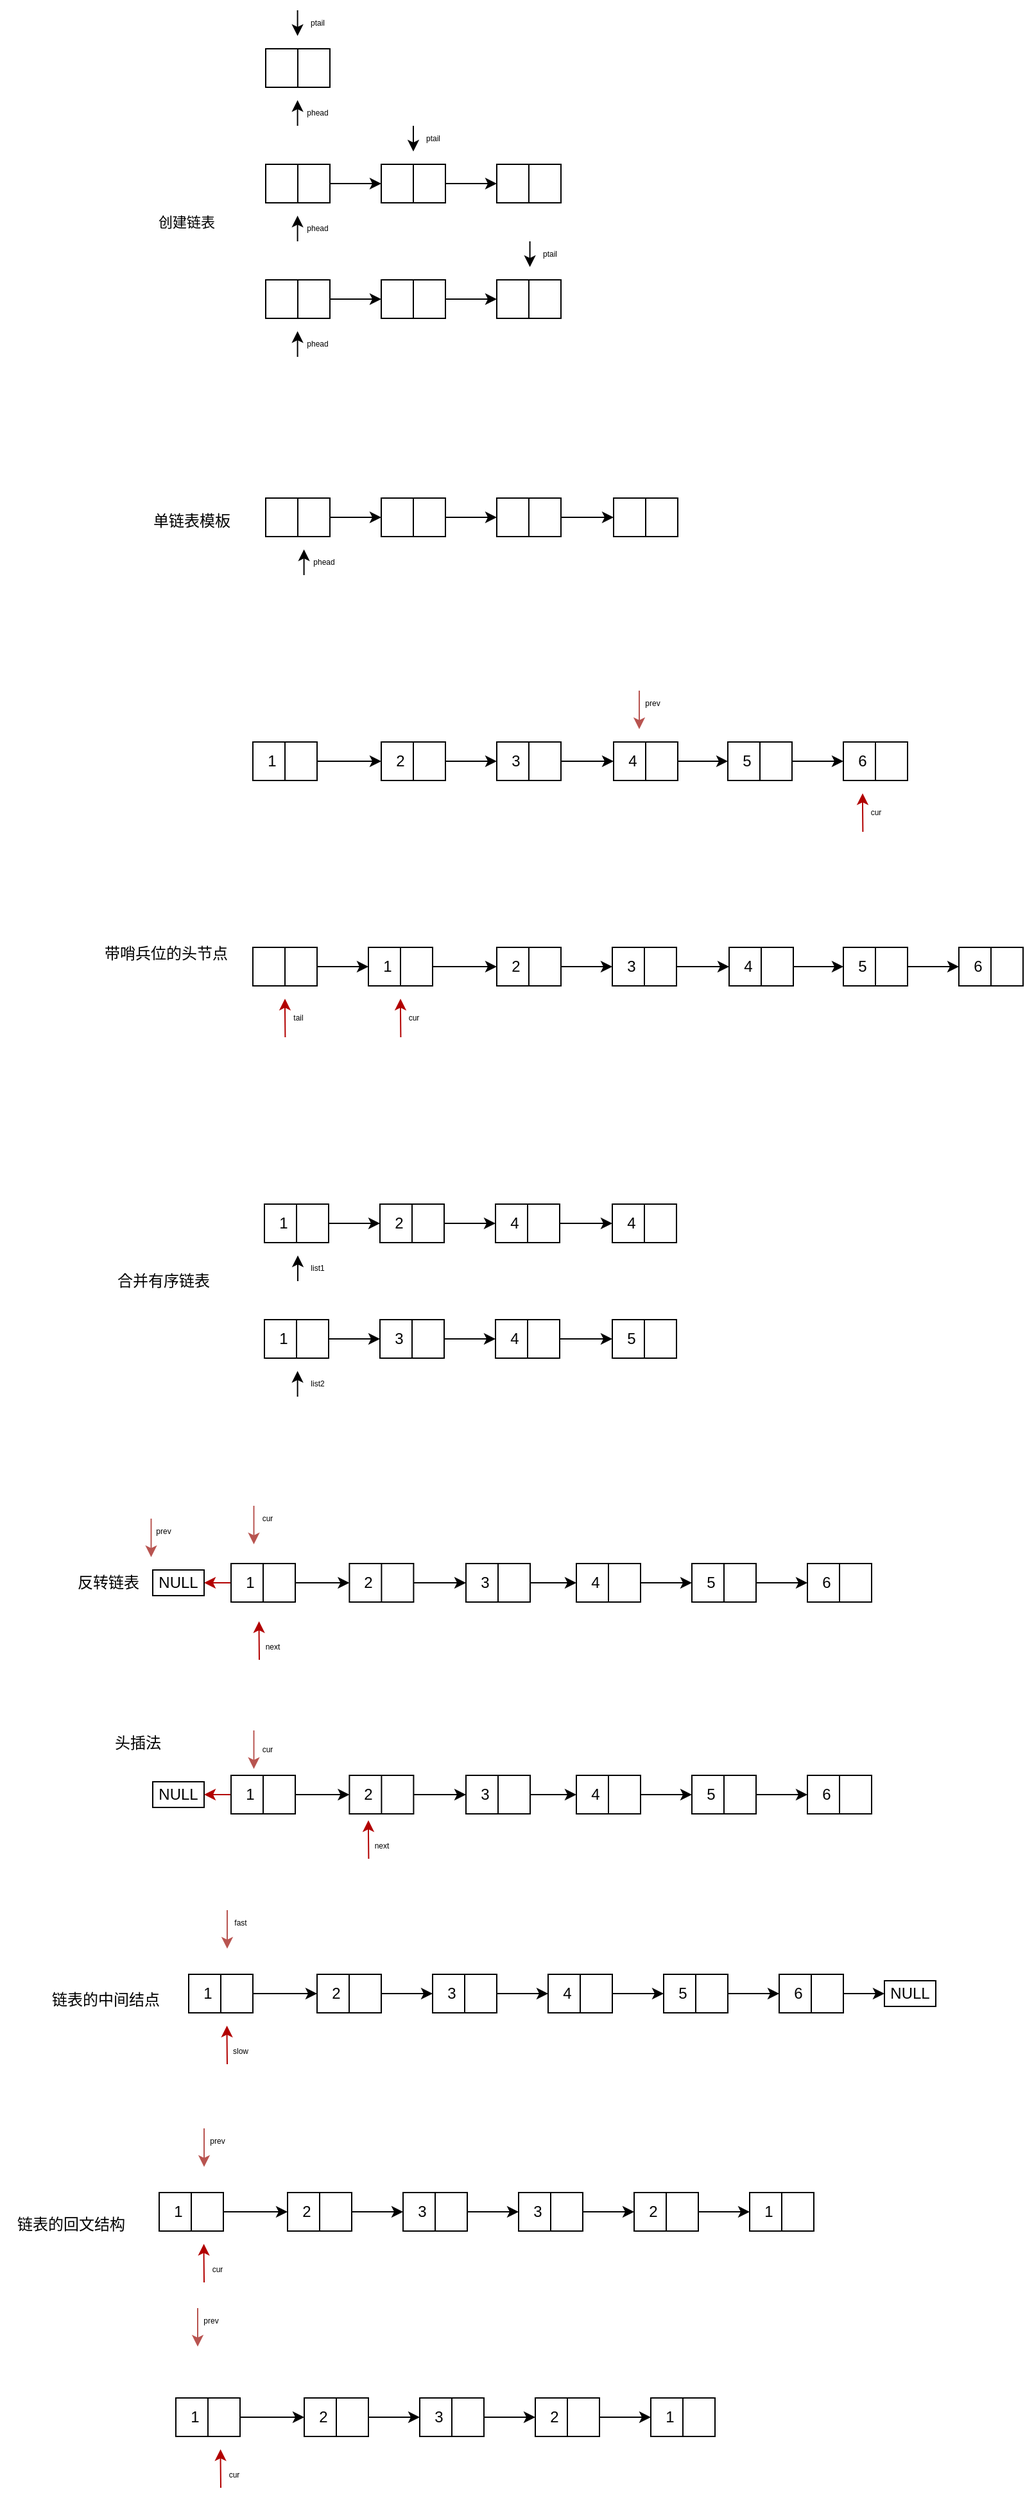 <mxfile version="20.8.16" type="device"><diagram name="第 1 页" id="qOKmSZCvQWXfaWwgABDD"><mxGraphModel dx="2471" dy="1655" grid="1" gridSize="10" guides="1" tooltips="1" connect="1" arrows="1" fold="1" page="1" pageScale="1" pageWidth="827" pageHeight="1169" background="none" math="0" shadow="0"><root><mxCell id="0"/><mxCell id="1" parent="0"/><mxCell id="ZZlj6T3x8MRH3udJKtfB-21" style="edgeStyle=orthogonalEdgeStyle;rounded=0;orthogonalLoop=1;jettySize=auto;html=1;labelBackgroundColor=#802BFF;fontSize=6;" parent="1" source="ZZlj6T3x8MRH3udJKtfB-7" target="ZZlj6T3x8MRH3udJKtfB-8" edge="1"><mxGeometry relative="1" as="geometry"/></mxCell><mxCell id="ZZlj6T3x8MRH3udJKtfB-7" value="" style="shape=process;whiteSpace=wrap;html=1;backgroundOutline=1;size=0.5;" parent="1" vertex="1"><mxGeometry x="-652" y="-1010" width="50" height="30" as="geometry"/></mxCell><mxCell id="ZZlj6T3x8MRH3udJKtfB-22" style="edgeStyle=orthogonalEdgeStyle;rounded=0;orthogonalLoop=1;jettySize=auto;html=1;exitX=1;exitY=0.5;exitDx=0;exitDy=0;entryX=0;entryY=0.5;entryDx=0;entryDy=0;labelBackgroundColor=#802BFF;fontSize=6;" parent="1" source="ZZlj6T3x8MRH3udJKtfB-8" target="ZZlj6T3x8MRH3udJKtfB-9" edge="1"><mxGeometry relative="1" as="geometry"/></mxCell><mxCell id="ZZlj6T3x8MRH3udJKtfB-8" value="" style="shape=process;whiteSpace=wrap;html=1;backgroundOutline=1;size=0.5;" parent="1" vertex="1"><mxGeometry x="-562" y="-1010" width="50" height="30" as="geometry"/></mxCell><mxCell id="ZZlj6T3x8MRH3udJKtfB-9" value="" style="shape=process;whiteSpace=wrap;html=1;backgroundOutline=1;size=0.5;" parent="1" vertex="1"><mxGeometry x="-472" y="-1010" width="50" height="30" as="geometry"/></mxCell><mxCell id="ZZlj6T3x8MRH3udJKtfB-10" value="" style="shape=process;whiteSpace=wrap;html=1;backgroundOutline=1;size=0.5;" parent="1" vertex="1"><mxGeometry x="-652" y="-1100" width="50" height="30" as="geometry"/></mxCell><mxCell id="ZZlj6T3x8MRH3udJKtfB-15" value="" style="endArrow=classic;html=1;rounded=0;labelBackgroundColor=#802BFF;fontSize=12;" parent="1" edge="1"><mxGeometry width="50" height="50" relative="1" as="geometry"><mxPoint x="-627.2" y="-1040" as="sourcePoint"/><mxPoint x="-627.2" y="-1060" as="targetPoint"/><Array as="points"><mxPoint x="-627.2" y="-1050"/></Array></mxGeometry></mxCell><mxCell id="ZZlj6T3x8MRH3udJKtfB-16" value="phead" style="text;html=1;align=center;verticalAlign=middle;resizable=0;points=[];autosize=1;strokeColor=none;fillColor=none;fontSize=6;" parent="1" vertex="1"><mxGeometry x="-632" y="-1060" width="40" height="20" as="geometry"/></mxCell><mxCell id="ZZlj6T3x8MRH3udJKtfB-17" value="" style="endArrow=classic;html=1;rounded=0;labelBackgroundColor=#802BFF;fontSize=6;" parent="1" edge="1"><mxGeometry width="50" height="50" relative="1" as="geometry"><mxPoint x="-627.2" y="-1130" as="sourcePoint"/><mxPoint x="-627.2" y="-1110" as="targetPoint"/></mxGeometry></mxCell><mxCell id="ZZlj6T3x8MRH3udJKtfB-18" value="ptail" style="text;html=1;align=center;verticalAlign=middle;resizable=0;points=[];autosize=1;strokeColor=none;fillColor=none;fontSize=6;" parent="1" vertex="1"><mxGeometry x="-627" y="-1130" width="30" height="20" as="geometry"/></mxCell><mxCell id="ZZlj6T3x8MRH3udJKtfB-23" value="" style="endArrow=classic;html=1;rounded=0;labelBackgroundColor=#802BFF;fontSize=12;" parent="1" edge="1"><mxGeometry width="50" height="50" relative="1" as="geometry"><mxPoint x="-627.2" y="-950" as="sourcePoint"/><mxPoint x="-627.2" y="-970" as="targetPoint"/><Array as="points"><mxPoint x="-627.2" y="-960"/></Array></mxGeometry></mxCell><mxCell id="ZZlj6T3x8MRH3udJKtfB-24" value="phead" style="text;html=1;align=center;verticalAlign=middle;resizable=0;points=[];autosize=1;strokeColor=none;fillColor=none;fontSize=6;" parent="1" vertex="1"><mxGeometry x="-632" y="-970" width="40" height="20" as="geometry"/></mxCell><mxCell id="ZZlj6T3x8MRH3udJKtfB-25" value="" style="endArrow=classic;html=1;rounded=0;labelBackgroundColor=#802BFF;fontSize=6;" parent="1" edge="1"><mxGeometry width="50" height="50" relative="1" as="geometry"><mxPoint x="-537" y="-1040" as="sourcePoint"/><mxPoint x="-537" y="-1020" as="targetPoint"/></mxGeometry></mxCell><mxCell id="ZZlj6T3x8MRH3udJKtfB-26" value="ptail" style="text;html=1;align=center;verticalAlign=middle;resizable=0;points=[];autosize=1;strokeColor=none;fillColor=none;fontSize=6;" parent="1" vertex="1"><mxGeometry x="-536.8" y="-1040" width="30" height="20" as="geometry"/></mxCell><mxCell id="ZZlj6T3x8MRH3udJKtfB-28" style="edgeStyle=orthogonalEdgeStyle;rounded=0;orthogonalLoop=1;jettySize=auto;html=1;labelBackgroundColor=#802BFF;fontSize=6;" parent="1" source="ZZlj6T3x8MRH3udJKtfB-29" target="ZZlj6T3x8MRH3udJKtfB-31" edge="1"><mxGeometry relative="1" as="geometry"/></mxCell><mxCell id="ZZlj6T3x8MRH3udJKtfB-29" value="" style="shape=process;whiteSpace=wrap;html=1;backgroundOutline=1;size=0.5;" parent="1" vertex="1"><mxGeometry x="-652" y="-920" width="50" height="30" as="geometry"/></mxCell><mxCell id="ZZlj6T3x8MRH3udJKtfB-30" style="edgeStyle=orthogonalEdgeStyle;rounded=0;orthogonalLoop=1;jettySize=auto;html=1;exitX=1;exitY=0.5;exitDx=0;exitDy=0;entryX=0;entryY=0.5;entryDx=0;entryDy=0;labelBackgroundColor=#802BFF;fontSize=6;" parent="1" source="ZZlj6T3x8MRH3udJKtfB-31" target="ZZlj6T3x8MRH3udJKtfB-32" edge="1"><mxGeometry relative="1" as="geometry"/></mxCell><mxCell id="ZZlj6T3x8MRH3udJKtfB-31" value="" style="shape=process;whiteSpace=wrap;html=1;backgroundOutline=1;size=0.5;" parent="1" vertex="1"><mxGeometry x="-562" y="-920" width="50" height="30" as="geometry"/></mxCell><mxCell id="ZZlj6T3x8MRH3udJKtfB-32" value="" style="shape=process;whiteSpace=wrap;html=1;backgroundOutline=1;size=0.5;" parent="1" vertex="1"><mxGeometry x="-472" y="-920" width="50" height="30" as="geometry"/></mxCell><mxCell id="ZZlj6T3x8MRH3udJKtfB-33" value="" style="endArrow=classic;html=1;rounded=0;labelBackgroundColor=#802BFF;fontSize=12;" parent="1" edge="1"><mxGeometry width="50" height="50" relative="1" as="geometry"><mxPoint x="-627.2" y="-860" as="sourcePoint"/><mxPoint x="-627.2" y="-880" as="targetPoint"/><Array as="points"><mxPoint x="-627.2" y="-870"/></Array></mxGeometry></mxCell><mxCell id="ZZlj6T3x8MRH3udJKtfB-34" value="phead" style="text;html=1;align=center;verticalAlign=middle;resizable=0;points=[];autosize=1;strokeColor=none;fillColor=none;fontSize=6;" parent="1" vertex="1"><mxGeometry x="-632" y="-880" width="40" height="20" as="geometry"/></mxCell><mxCell id="ZZlj6T3x8MRH3udJKtfB-35" value="" style="endArrow=classic;html=1;rounded=0;labelBackgroundColor=#802BFF;fontSize=6;" parent="1" edge="1"><mxGeometry width="50" height="50" relative="1" as="geometry"><mxPoint x="-446.2" y="-950" as="sourcePoint"/><mxPoint x="-446.2" y="-930" as="targetPoint"/></mxGeometry></mxCell><mxCell id="ZZlj6T3x8MRH3udJKtfB-36" value="ptail" style="text;html=1;align=center;verticalAlign=middle;resizable=0;points=[];autosize=1;strokeColor=none;fillColor=none;fontSize=6;" parent="1" vertex="1"><mxGeometry x="-446" y="-950" width="30" height="20" as="geometry"/></mxCell><mxCell id="ZZlj6T3x8MRH3udJKtfB-37" value="创建链表" style="text;html=1;align=center;verticalAlign=middle;resizable=0;points=[];autosize=1;strokeColor=none;fillColor=none;fontSize=11;" parent="1" vertex="1"><mxGeometry x="-749" y="-980" width="70" height="30" as="geometry"/></mxCell><mxCell id="_9PSUwXuQHNZRYGokUmG-2" style="edgeStyle=orthogonalEdgeStyle;rounded=0;orthogonalLoop=1;jettySize=auto;html=1;labelBackgroundColor=#802BFF;fontSize=6;" parent="1" source="_9PSUwXuQHNZRYGokUmG-3" target="_9PSUwXuQHNZRYGokUmG-5" edge="1"><mxGeometry relative="1" as="geometry"/></mxCell><mxCell id="_9PSUwXuQHNZRYGokUmG-3" value="" style="shape=process;whiteSpace=wrap;html=1;backgroundOutline=1;size=0.5;" parent="1" vertex="1"><mxGeometry x="-652" y="-750" width="50" height="30" as="geometry"/></mxCell><mxCell id="_9PSUwXuQHNZRYGokUmG-4" style="edgeStyle=orthogonalEdgeStyle;rounded=0;orthogonalLoop=1;jettySize=auto;html=1;exitX=1;exitY=0.5;exitDx=0;exitDy=0;entryX=0;entryY=0.5;entryDx=0;entryDy=0;labelBackgroundColor=#802BFF;fontSize=6;" parent="1" source="_9PSUwXuQHNZRYGokUmG-5" target="_9PSUwXuQHNZRYGokUmG-6" edge="1"><mxGeometry relative="1" as="geometry"/></mxCell><mxCell id="_9PSUwXuQHNZRYGokUmG-5" value="" style="shape=process;whiteSpace=wrap;html=1;backgroundOutline=1;size=0.5;" parent="1" vertex="1"><mxGeometry x="-562" y="-750" width="50" height="30" as="geometry"/></mxCell><mxCell id="_9PSUwXuQHNZRYGokUmG-13" style="edgeStyle=orthogonalEdgeStyle;rounded=0;orthogonalLoop=1;jettySize=auto;html=1;exitX=1;exitY=0.5;exitDx=0;exitDy=0;entryX=0;entryY=0.5;entryDx=0;entryDy=0;" parent="1" source="_9PSUwXuQHNZRYGokUmG-6" target="_9PSUwXuQHNZRYGokUmG-10" edge="1"><mxGeometry relative="1" as="geometry"/></mxCell><mxCell id="_9PSUwXuQHNZRYGokUmG-6" value="" style="shape=process;whiteSpace=wrap;html=1;backgroundOutline=1;size=0.5;" parent="1" vertex="1"><mxGeometry x="-472" y="-750" width="50" height="30" as="geometry"/></mxCell><mxCell id="_9PSUwXuQHNZRYGokUmG-7" value="" style="endArrow=classic;html=1;rounded=0;labelBackgroundColor=#802BFF;fontSize=12;" parent="1" edge="1"><mxGeometry width="50" height="50" relative="1" as="geometry"><mxPoint x="-622.2" y="-690" as="sourcePoint"/><mxPoint x="-622.2" y="-710" as="targetPoint"/><Array as="points"><mxPoint x="-622.2" y="-700"/></Array></mxGeometry></mxCell><mxCell id="_9PSUwXuQHNZRYGokUmG-8" value="phead" style="text;html=1;align=center;verticalAlign=middle;resizable=0;points=[];autosize=1;strokeColor=none;fillColor=none;fontSize=6;" parent="1" vertex="1"><mxGeometry x="-627" y="-710" width="40" height="20" as="geometry"/></mxCell><mxCell id="_9PSUwXuQHNZRYGokUmG-9" value="单链表模板" style="text;html=1;align=center;verticalAlign=middle;resizable=0;points=[];autosize=1;strokeColor=none;fillColor=none;" parent="1" vertex="1"><mxGeometry x="-750" y="-747" width="80" height="30" as="geometry"/></mxCell><mxCell id="_9PSUwXuQHNZRYGokUmG-10" value="" style="shape=process;whiteSpace=wrap;html=1;backgroundOutline=1;size=0.5;" parent="1" vertex="1"><mxGeometry x="-381" y="-750" width="50" height="30" as="geometry"/></mxCell><mxCell id="_9PSUwXuQHNZRYGokUmG-14" style="edgeStyle=orthogonalEdgeStyle;rounded=0;orthogonalLoop=1;jettySize=auto;html=1;labelBackgroundColor=#802BFF;fontSize=6;" parent="1" source="_9PSUwXuQHNZRYGokUmG-15" target="_9PSUwXuQHNZRYGokUmG-17" edge="1"><mxGeometry relative="1" as="geometry"/></mxCell><mxCell id="_9PSUwXuQHNZRYGokUmG-15" value="1&lt;span style=&quot;white-space: pre;&quot;&gt;&#9;&lt;/span&gt;" style="shape=process;whiteSpace=wrap;html=1;backgroundOutline=1;size=0.5;" parent="1" vertex="1"><mxGeometry x="-662" y="-560" width="50" height="30" as="geometry"/></mxCell><mxCell id="_9PSUwXuQHNZRYGokUmG-16" style="edgeStyle=orthogonalEdgeStyle;rounded=0;orthogonalLoop=1;jettySize=auto;html=1;exitX=1;exitY=0.5;exitDx=0;exitDy=0;entryX=0;entryY=0.5;entryDx=0;entryDy=0;labelBackgroundColor=#802BFF;fontSize=6;" parent="1" source="_9PSUwXuQHNZRYGokUmG-17" target="_9PSUwXuQHNZRYGokUmG-18" edge="1"><mxGeometry relative="1" as="geometry"/></mxCell><mxCell id="_9PSUwXuQHNZRYGokUmG-17" value="2&lt;span style=&quot;white-space: pre;&quot;&gt;&#9;&lt;/span&gt;" style="shape=process;whiteSpace=wrap;html=1;backgroundOutline=1;size=0.5;" parent="1" vertex="1"><mxGeometry x="-562" y="-560" width="50" height="30" as="geometry"/></mxCell><mxCell id="_9PSUwXuQHNZRYGokUmG-28" style="edgeStyle=orthogonalEdgeStyle;rounded=0;orthogonalLoop=1;jettySize=auto;html=1;exitX=1;exitY=0.5;exitDx=0;exitDy=0;entryX=0;entryY=0.5;entryDx=0;entryDy=0;" parent="1" source="_9PSUwXuQHNZRYGokUmG-18" target="_9PSUwXuQHNZRYGokUmG-22" edge="1"><mxGeometry relative="1" as="geometry"/></mxCell><mxCell id="_9PSUwXuQHNZRYGokUmG-18" value="3&lt;span style=&quot;white-space: pre;&quot;&gt;&#9;&lt;/span&gt;" style="shape=process;whiteSpace=wrap;html=1;backgroundOutline=1;size=0.5;" parent="1" vertex="1"><mxGeometry x="-472" y="-560" width="50" height="30" as="geometry"/></mxCell><mxCell id="_9PSUwXuQHNZRYGokUmG-19" value="" style="endArrow=classic;html=1;rounded=0;labelBackgroundColor=#802BFF;fontSize=12;fillColor=#e51400;strokeColor=#B20000;" parent="1" edge="1"><mxGeometry width="50" height="50" relative="1" as="geometry"><mxPoint x="-186.8" y="-490" as="sourcePoint"/><mxPoint x="-187" y="-520" as="targetPoint"/><Array as="points"><mxPoint x="-187" y="-510"/></Array></mxGeometry></mxCell><mxCell id="_9PSUwXuQHNZRYGokUmG-20" value="cur" style="text;html=1;align=center;verticalAlign=middle;resizable=0;points=[];autosize=1;strokeColor=none;fillColor=none;fontSize=6;" parent="1" vertex="1"><mxGeometry x="-192" y="-515" width="30" height="20" as="geometry"/></mxCell><mxCell id="_9PSUwXuQHNZRYGokUmG-21" style="edgeStyle=orthogonalEdgeStyle;rounded=0;orthogonalLoop=1;jettySize=auto;html=1;labelBackgroundColor=#802BFF;fontSize=6;" parent="1" source="_9PSUwXuQHNZRYGokUmG-22" target="_9PSUwXuQHNZRYGokUmG-24" edge="1"><mxGeometry relative="1" as="geometry"/></mxCell><mxCell id="_9PSUwXuQHNZRYGokUmG-22" value="4&lt;span style=&quot;white-space: pre;&quot;&gt;&#9;&lt;/span&gt;" style="shape=process;whiteSpace=wrap;html=1;backgroundOutline=1;size=0.5;" parent="1" vertex="1"><mxGeometry x="-381" y="-560" width="50" height="30" as="geometry"/></mxCell><mxCell id="_9PSUwXuQHNZRYGokUmG-23" style="edgeStyle=orthogonalEdgeStyle;rounded=0;orthogonalLoop=1;jettySize=auto;html=1;exitX=1;exitY=0.5;exitDx=0;exitDy=0;entryX=0;entryY=0.5;entryDx=0;entryDy=0;labelBackgroundColor=#802BFF;fontSize=6;" parent="1" source="_9PSUwXuQHNZRYGokUmG-24" target="_9PSUwXuQHNZRYGokUmG-25" edge="1"><mxGeometry relative="1" as="geometry"/></mxCell><mxCell id="_9PSUwXuQHNZRYGokUmG-24" value="5&lt;span style=&quot;white-space: pre;&quot;&gt;&#9;&lt;/span&gt;" style="shape=process;whiteSpace=wrap;html=1;backgroundOutline=1;size=0.5;" parent="1" vertex="1"><mxGeometry x="-292" y="-560" width="50" height="30" as="geometry"/></mxCell><mxCell id="_9PSUwXuQHNZRYGokUmG-25" value="6&lt;span style=&quot;white-space: pre;&quot;&gt;&#9;&lt;/span&gt;" style="shape=process;whiteSpace=wrap;html=1;backgroundOutline=1;size=0.5;" parent="1" vertex="1"><mxGeometry x="-202" y="-560" width="50" height="30" as="geometry"/></mxCell><mxCell id="_9PSUwXuQHNZRYGokUmG-30" value="" style="endArrow=classic;html=1;rounded=0;fillColor=#f8cecc;strokeColor=#b85450;" parent="1" edge="1"><mxGeometry width="50" height="50" relative="1" as="geometry"><mxPoint x="-361" y="-600" as="sourcePoint"/><mxPoint x="-361" y="-570" as="targetPoint"/><Array as="points"><mxPoint x="-361" y="-590"/></Array></mxGeometry></mxCell><mxCell id="_9PSUwXuQHNZRYGokUmG-31" value="prev" style="text;html=1;align=center;verticalAlign=middle;resizable=0;points=[];autosize=1;strokeColor=none;fillColor=none;fontSize=6;" parent="1" vertex="1"><mxGeometry x="-371" y="-600" width="40" height="20" as="geometry"/></mxCell><mxCell id="gi6ZigeXfoJPQpohR_q7-1" value="带哨兵位的头节点" style="text;html=1;align=center;verticalAlign=middle;resizable=0;points=[];autosize=1;strokeColor=none;fillColor=none;" parent="1" vertex="1"><mxGeometry x="-790" y="-410" width="120" height="30" as="geometry"/></mxCell><mxCell id="gi6ZigeXfoJPQpohR_q7-2" style="edgeStyle=orthogonalEdgeStyle;rounded=0;orthogonalLoop=1;jettySize=auto;html=1;labelBackgroundColor=#802BFF;fontSize=6;" parent="1" source="gi6ZigeXfoJPQpohR_q7-3" target="gi6ZigeXfoJPQpohR_q7-5" edge="1"><mxGeometry relative="1" as="geometry"/></mxCell><mxCell id="gi6ZigeXfoJPQpohR_q7-3" value="1&lt;span style=&quot;white-space: pre;&quot;&gt;&#9;&lt;/span&gt;" style="shape=process;whiteSpace=wrap;html=1;backgroundOutline=1;size=0.5;" parent="1" vertex="1"><mxGeometry x="-572" y="-400" width="50" height="30" as="geometry"/></mxCell><mxCell id="gi6ZigeXfoJPQpohR_q7-4" style="edgeStyle=orthogonalEdgeStyle;rounded=0;orthogonalLoop=1;jettySize=auto;html=1;exitX=1;exitY=0.5;exitDx=0;exitDy=0;entryX=0;entryY=0.5;entryDx=0;entryDy=0;labelBackgroundColor=#802BFF;fontSize=6;" parent="1" source="gi6ZigeXfoJPQpohR_q7-5" target="gi6ZigeXfoJPQpohR_q7-7" edge="1"><mxGeometry relative="1" as="geometry"/></mxCell><mxCell id="gi6ZigeXfoJPQpohR_q7-5" value="2&lt;span style=&quot;white-space: pre;&quot;&gt;&#9;&lt;/span&gt;" style="shape=process;whiteSpace=wrap;html=1;backgroundOutline=1;size=0.5;" parent="1" vertex="1"><mxGeometry x="-472" y="-400" width="50" height="30" as="geometry"/></mxCell><mxCell id="gi6ZigeXfoJPQpohR_q7-6" style="edgeStyle=orthogonalEdgeStyle;rounded=0;orthogonalLoop=1;jettySize=auto;html=1;exitX=1;exitY=0.5;exitDx=0;exitDy=0;entryX=0;entryY=0.5;entryDx=0;entryDy=0;" parent="1" source="gi6ZigeXfoJPQpohR_q7-7" target="gi6ZigeXfoJPQpohR_q7-11" edge="1"><mxGeometry relative="1" as="geometry"/></mxCell><mxCell id="gi6ZigeXfoJPQpohR_q7-7" value="3&lt;span style=&quot;white-space: pre;&quot;&gt;&#9;&lt;/span&gt;" style="shape=process;whiteSpace=wrap;html=1;backgroundOutline=1;size=0.5;" parent="1" vertex="1"><mxGeometry x="-382" y="-400" width="50" height="30" as="geometry"/></mxCell><mxCell id="gi6ZigeXfoJPQpohR_q7-8" value="" style="endArrow=classic;html=1;rounded=0;labelBackgroundColor=#802BFF;fontSize=12;fillColor=#e51400;strokeColor=#B20000;" parent="1" edge="1"><mxGeometry width="50" height="50" relative="1" as="geometry"><mxPoint x="-636.8" y="-330" as="sourcePoint"/><mxPoint x="-637" y="-360" as="targetPoint"/><Array as="points"><mxPoint x="-637" y="-350"/></Array></mxGeometry></mxCell><mxCell id="gi6ZigeXfoJPQpohR_q7-9" value="tail" style="text;html=1;align=center;verticalAlign=middle;resizable=0;points=[];autosize=1;strokeColor=none;fillColor=none;fontSize=6;" parent="1" vertex="1"><mxGeometry x="-642" y="-355" width="30" height="20" as="geometry"/></mxCell><mxCell id="gi6ZigeXfoJPQpohR_q7-10" style="edgeStyle=orthogonalEdgeStyle;rounded=0;orthogonalLoop=1;jettySize=auto;html=1;labelBackgroundColor=#802BFF;fontSize=6;" parent="1" source="gi6ZigeXfoJPQpohR_q7-11" target="gi6ZigeXfoJPQpohR_q7-13" edge="1"><mxGeometry relative="1" as="geometry"/></mxCell><mxCell id="gi6ZigeXfoJPQpohR_q7-11" value="4&lt;span style=&quot;white-space: pre;&quot;&gt;&#9;&lt;/span&gt;" style="shape=process;whiteSpace=wrap;html=1;backgroundOutline=1;size=0.5;" parent="1" vertex="1"><mxGeometry x="-291" y="-400" width="50" height="30" as="geometry"/></mxCell><mxCell id="gi6ZigeXfoJPQpohR_q7-12" style="edgeStyle=orthogonalEdgeStyle;rounded=0;orthogonalLoop=1;jettySize=auto;html=1;exitX=1;exitY=0.5;exitDx=0;exitDy=0;entryX=0;entryY=0.5;entryDx=0;entryDy=0;labelBackgroundColor=#802BFF;fontSize=6;" parent="1" source="gi6ZigeXfoJPQpohR_q7-13" target="gi6ZigeXfoJPQpohR_q7-14" edge="1"><mxGeometry relative="1" as="geometry"/></mxCell><mxCell id="gi6ZigeXfoJPQpohR_q7-13" value="5&lt;span style=&quot;white-space: pre;&quot;&gt;&#9;&lt;/span&gt;" style="shape=process;whiteSpace=wrap;html=1;backgroundOutline=1;size=0.5;" parent="1" vertex="1"><mxGeometry x="-202" y="-400" width="50" height="30" as="geometry"/></mxCell><mxCell id="gi6ZigeXfoJPQpohR_q7-14" value="6&lt;span style=&quot;white-space: pre;&quot;&gt;&#9;&lt;/span&gt;" style="shape=process;whiteSpace=wrap;html=1;backgroundOutline=1;size=0.5;" parent="1" vertex="1"><mxGeometry x="-112" y="-400" width="50" height="30" as="geometry"/></mxCell><mxCell id="gi6ZigeXfoJPQpohR_q7-18" style="edgeStyle=orthogonalEdgeStyle;rounded=0;orthogonalLoop=1;jettySize=auto;html=1;exitX=1;exitY=0.5;exitDx=0;exitDy=0;entryX=0;entryY=0.5;entryDx=0;entryDy=0;" parent="1" source="gi6ZigeXfoJPQpohR_q7-17" target="gi6ZigeXfoJPQpohR_q7-3" edge="1"><mxGeometry relative="1" as="geometry"/></mxCell><mxCell id="gi6ZigeXfoJPQpohR_q7-17" value="" style="shape=process;whiteSpace=wrap;html=1;backgroundOutline=1;size=0.5;" parent="1" vertex="1"><mxGeometry x="-662" y="-400" width="50" height="30" as="geometry"/></mxCell><mxCell id="gi6ZigeXfoJPQpohR_q7-20" value="" style="endArrow=classic;html=1;rounded=0;labelBackgroundColor=#802BFF;fontSize=12;fillColor=#e51400;strokeColor=#B20000;" parent="1" edge="1"><mxGeometry width="50" height="50" relative="1" as="geometry"><mxPoint x="-546.8" y="-330" as="sourcePoint"/><mxPoint x="-547.0" y="-360" as="targetPoint"/><Array as="points"><mxPoint x="-547" y="-350"/></Array></mxGeometry></mxCell><mxCell id="gi6ZigeXfoJPQpohR_q7-21" value="cur" style="text;html=1;align=center;verticalAlign=middle;resizable=0;points=[];autosize=1;strokeColor=none;fillColor=none;fontSize=6;" parent="1" vertex="1"><mxGeometry x="-552" y="-355" width="30" height="20" as="geometry"/></mxCell><mxCell id="gi6ZigeXfoJPQpohR_q7-22" style="edgeStyle=orthogonalEdgeStyle;rounded=0;orthogonalLoop=1;jettySize=auto;html=1;labelBackgroundColor=#802BFF;fontSize=6;" parent="1" source="gi6ZigeXfoJPQpohR_q7-23" target="gi6ZigeXfoJPQpohR_q7-25" edge="1"><mxGeometry relative="1" as="geometry"/></mxCell><mxCell id="gi6ZigeXfoJPQpohR_q7-23" value="1&lt;span style=&quot;white-space: pre;&quot;&gt;&#9;&lt;/span&gt;" style="shape=process;whiteSpace=wrap;html=1;backgroundOutline=1;size=0.5;" parent="1" vertex="1"><mxGeometry x="-653" y="-200" width="50" height="30" as="geometry"/></mxCell><mxCell id="gi6ZigeXfoJPQpohR_q7-24" style="edgeStyle=orthogonalEdgeStyle;rounded=0;orthogonalLoop=1;jettySize=auto;html=1;exitX=1;exitY=0.5;exitDx=0;exitDy=0;entryX=0;entryY=0.5;entryDx=0;entryDy=0;labelBackgroundColor=#802BFF;fontSize=6;" parent="1" source="gi6ZigeXfoJPQpohR_q7-25" target="gi6ZigeXfoJPQpohR_q7-27" edge="1"><mxGeometry relative="1" as="geometry"/></mxCell><mxCell id="gi6ZigeXfoJPQpohR_q7-25" value="2&lt;span style=&quot;white-space: pre;&quot;&gt;&#9;&lt;/span&gt;" style="shape=process;whiteSpace=wrap;html=1;backgroundOutline=1;size=0.5;" parent="1" vertex="1"><mxGeometry x="-563" y="-200" width="50" height="30" as="geometry"/></mxCell><mxCell id="gi6ZigeXfoJPQpohR_q7-26" style="edgeStyle=orthogonalEdgeStyle;rounded=0;orthogonalLoop=1;jettySize=auto;html=1;exitX=1;exitY=0.5;exitDx=0;exitDy=0;entryX=0;entryY=0.5;entryDx=0;entryDy=0;" parent="1" source="gi6ZigeXfoJPQpohR_q7-27" target="gi6ZigeXfoJPQpohR_q7-30" edge="1"><mxGeometry relative="1" as="geometry"/></mxCell><mxCell id="gi6ZigeXfoJPQpohR_q7-27" value="4&lt;span style=&quot;white-space: pre;&quot;&gt;&#9;&lt;/span&gt;" style="shape=process;whiteSpace=wrap;html=1;backgroundOutline=1;size=0.5;" parent="1" vertex="1"><mxGeometry x="-473" y="-200" width="50" height="30" as="geometry"/></mxCell><mxCell id="gi6ZigeXfoJPQpohR_q7-28" value="" style="endArrow=classic;html=1;rounded=0;labelBackgroundColor=#802BFF;fontSize=12;" parent="1" edge="1"><mxGeometry width="50" height="50" relative="1" as="geometry"><mxPoint x="-627" y="-140" as="sourcePoint"/><mxPoint x="-627" y="-160" as="targetPoint"/><Array as="points"><mxPoint x="-627" y="-150"/></Array></mxGeometry></mxCell><mxCell id="gi6ZigeXfoJPQpohR_q7-29" value="list1" style="text;html=1;align=center;verticalAlign=middle;resizable=0;points=[];autosize=1;strokeColor=none;fillColor=none;fontSize=6;" parent="1" vertex="1"><mxGeometry x="-626.8" y="-160" width="30" height="20" as="geometry"/></mxCell><mxCell id="gi6ZigeXfoJPQpohR_q7-30" value="4&lt;span style=&quot;white-space: pre;&quot;&gt;&#9;&lt;/span&gt;" style="shape=process;whiteSpace=wrap;html=1;backgroundOutline=1;size=0.5;" parent="1" vertex="1"><mxGeometry x="-382" y="-200" width="50" height="30" as="geometry"/></mxCell><mxCell id="gi6ZigeXfoJPQpohR_q7-31" style="edgeStyle=orthogonalEdgeStyle;rounded=0;orthogonalLoop=1;jettySize=auto;html=1;labelBackgroundColor=#802BFF;fontSize=6;" parent="1" source="gi6ZigeXfoJPQpohR_q7-32" target="gi6ZigeXfoJPQpohR_q7-34" edge="1"><mxGeometry relative="1" as="geometry"/></mxCell><mxCell id="gi6ZigeXfoJPQpohR_q7-32" value="1&lt;span style=&quot;white-space: pre;&quot;&gt;&#9;&lt;/span&gt;" style="shape=process;whiteSpace=wrap;html=1;backgroundOutline=1;size=0.5;" parent="1" vertex="1"><mxGeometry x="-653" y="-110" width="50" height="30" as="geometry"/></mxCell><mxCell id="gi6ZigeXfoJPQpohR_q7-33" style="edgeStyle=orthogonalEdgeStyle;rounded=0;orthogonalLoop=1;jettySize=auto;html=1;exitX=1;exitY=0.5;exitDx=0;exitDy=0;entryX=0;entryY=0.5;entryDx=0;entryDy=0;labelBackgroundColor=#802BFF;fontSize=6;" parent="1" source="gi6ZigeXfoJPQpohR_q7-34" target="gi6ZigeXfoJPQpohR_q7-36" edge="1"><mxGeometry relative="1" as="geometry"/></mxCell><mxCell id="gi6ZigeXfoJPQpohR_q7-34" value="3&lt;span style=&quot;white-space: pre;&quot;&gt;&#9;&lt;/span&gt;" style="shape=process;whiteSpace=wrap;html=1;backgroundOutline=1;size=0.5;" parent="1" vertex="1"><mxGeometry x="-563" y="-110" width="50" height="30" as="geometry"/></mxCell><mxCell id="gi6ZigeXfoJPQpohR_q7-35" style="edgeStyle=orthogonalEdgeStyle;rounded=0;orthogonalLoop=1;jettySize=auto;html=1;exitX=1;exitY=0.5;exitDx=0;exitDy=0;entryX=0;entryY=0.5;entryDx=0;entryDy=0;" parent="1" source="gi6ZigeXfoJPQpohR_q7-36" target="gi6ZigeXfoJPQpohR_q7-39" edge="1"><mxGeometry relative="1" as="geometry"/></mxCell><mxCell id="gi6ZigeXfoJPQpohR_q7-36" value="4&lt;span style=&quot;white-space: pre;&quot;&gt;&#9;&lt;/span&gt;" style="shape=process;whiteSpace=wrap;html=1;backgroundOutline=1;size=0.5;" parent="1" vertex="1"><mxGeometry x="-473" y="-110" width="50" height="30" as="geometry"/></mxCell><mxCell id="gi6ZigeXfoJPQpohR_q7-37" value="" style="endArrow=classic;html=1;rounded=0;labelBackgroundColor=#802BFF;fontSize=12;" parent="1" edge="1"><mxGeometry width="50" height="50" relative="1" as="geometry"><mxPoint x="-627.2" y="-50" as="sourcePoint"/><mxPoint x="-627.2" y="-70" as="targetPoint"/><Array as="points"><mxPoint x="-627.2" y="-60"/></Array></mxGeometry></mxCell><mxCell id="gi6ZigeXfoJPQpohR_q7-38" value="list2" style="text;html=1;align=center;verticalAlign=middle;resizable=0;points=[];autosize=1;strokeColor=none;fillColor=none;fontSize=6;" parent="1" vertex="1"><mxGeometry x="-627" y="-70" width="30" height="20" as="geometry"/></mxCell><mxCell id="gi6ZigeXfoJPQpohR_q7-39" value="5&lt;span style=&quot;white-space: pre;&quot;&gt;&#9;&lt;/span&gt;" style="shape=process;whiteSpace=wrap;html=1;backgroundOutline=1;size=0.5;" parent="1" vertex="1"><mxGeometry x="-382" y="-110" width="50" height="30" as="geometry"/></mxCell><mxCell id="gi6ZigeXfoJPQpohR_q7-40" value="合并有序链表" style="text;html=1;align=center;verticalAlign=middle;resizable=0;points=[];autosize=1;strokeColor=none;fillColor=none;" parent="1" vertex="1"><mxGeometry x="-782" y="-155" width="100" height="30" as="geometry"/></mxCell><mxCell id="gi6ZigeXfoJPQpohR_q7-42" style="edgeStyle=orthogonalEdgeStyle;rounded=0;orthogonalLoop=1;jettySize=auto;html=1;labelBackgroundColor=#802BFF;fontSize=6;" parent="1" source="gi6ZigeXfoJPQpohR_q7-43" target="gi6ZigeXfoJPQpohR_q7-45" edge="1"><mxGeometry relative="1" as="geometry"/></mxCell><mxCell id="gi6ZigeXfoJPQpohR_q7-61" style="edgeStyle=orthogonalEdgeStyle;rounded=0;orthogonalLoop=1;jettySize=auto;html=1;exitX=0;exitY=0.5;exitDx=0;exitDy=0;entryX=1;entryY=0.5;entryDx=0;entryDy=0;fillColor=#e51400;strokeColor=#B20000;" parent="1" source="gi6ZigeXfoJPQpohR_q7-43" target="gi6ZigeXfoJPQpohR_q7-58" edge="1"><mxGeometry relative="1" as="geometry"/></mxCell><mxCell id="gi6ZigeXfoJPQpohR_q7-43" value="1&lt;span style=&quot;white-space: pre;&quot;&gt;&#9;&lt;/span&gt;" style="shape=process;whiteSpace=wrap;html=1;backgroundOutline=1;size=0.5;" parent="1" vertex="1"><mxGeometry x="-679" y="80" width="50" height="30" as="geometry"/></mxCell><mxCell id="gi6ZigeXfoJPQpohR_q7-44" style="edgeStyle=orthogonalEdgeStyle;rounded=0;orthogonalLoop=1;jettySize=auto;html=1;exitX=1;exitY=0.5;exitDx=0;exitDy=0;entryX=0;entryY=0.5;entryDx=0;entryDy=0;labelBackgroundColor=#802BFF;fontSize=6;" parent="1" source="gi6ZigeXfoJPQpohR_q7-45" target="gi6ZigeXfoJPQpohR_q7-47" edge="1"><mxGeometry relative="1" as="geometry"/></mxCell><mxCell id="gi6ZigeXfoJPQpohR_q7-45" value="2&lt;span style=&quot;white-space: pre;&quot;&gt;&#9;&lt;/span&gt;" style="shape=process;whiteSpace=wrap;html=1;backgroundOutline=1;size=0.5;" parent="1" vertex="1"><mxGeometry x="-586.8" y="80" width="50" height="30" as="geometry"/></mxCell><mxCell id="gi6ZigeXfoJPQpohR_q7-46" style="edgeStyle=orthogonalEdgeStyle;rounded=0;orthogonalLoop=1;jettySize=auto;html=1;exitX=1;exitY=0.5;exitDx=0;exitDy=0;entryX=0;entryY=0.5;entryDx=0;entryDy=0;" parent="1" source="gi6ZigeXfoJPQpohR_q7-47" target="gi6ZigeXfoJPQpohR_q7-51" edge="1"><mxGeometry relative="1" as="geometry"/></mxCell><mxCell id="gi6ZigeXfoJPQpohR_q7-47" value="3&lt;span style=&quot;white-space: pre;&quot;&gt;&#9;&lt;/span&gt;" style="shape=process;whiteSpace=wrap;html=1;backgroundOutline=1;size=0.5;" parent="1" vertex="1"><mxGeometry x="-496" y="80" width="50" height="30" as="geometry"/></mxCell><mxCell id="gi6ZigeXfoJPQpohR_q7-48" value="" style="endArrow=classic;html=1;rounded=0;labelBackgroundColor=#802BFF;fontSize=12;fillColor=#e51400;strokeColor=#B20000;" parent="1" edge="1"><mxGeometry width="50" height="50" relative="1" as="geometry"><mxPoint x="-657" y="155" as="sourcePoint"/><mxPoint x="-657.2" y="125" as="targetPoint"/><Array as="points"><mxPoint x="-657.2" y="135"/></Array></mxGeometry></mxCell><mxCell id="gi6ZigeXfoJPQpohR_q7-49" value="next" style="text;html=1;align=center;verticalAlign=middle;resizable=0;points=[];autosize=1;strokeColor=none;fillColor=none;fontSize=6;" parent="1" vertex="1"><mxGeometry x="-662" y="135" width="30" height="20" as="geometry"/></mxCell><mxCell id="gi6ZigeXfoJPQpohR_q7-50" style="edgeStyle=orthogonalEdgeStyle;rounded=0;orthogonalLoop=1;jettySize=auto;html=1;labelBackgroundColor=#802BFF;fontSize=6;" parent="1" source="gi6ZigeXfoJPQpohR_q7-51" target="gi6ZigeXfoJPQpohR_q7-53" edge="1"><mxGeometry relative="1" as="geometry"/></mxCell><mxCell id="gi6ZigeXfoJPQpohR_q7-51" value="4&lt;span style=&quot;white-space: pre;&quot;&gt;&#9;&lt;/span&gt;" style="shape=process;whiteSpace=wrap;html=1;backgroundOutline=1;size=0.5;" parent="1" vertex="1"><mxGeometry x="-410" y="80" width="50" height="30" as="geometry"/></mxCell><mxCell id="gi6ZigeXfoJPQpohR_q7-52" style="edgeStyle=orthogonalEdgeStyle;rounded=0;orthogonalLoop=1;jettySize=auto;html=1;exitX=1;exitY=0.5;exitDx=0;exitDy=0;entryX=0;entryY=0.5;entryDx=0;entryDy=0;labelBackgroundColor=#802BFF;fontSize=6;" parent="1" source="gi6ZigeXfoJPQpohR_q7-53" target="gi6ZigeXfoJPQpohR_q7-54" edge="1"><mxGeometry relative="1" as="geometry"/></mxCell><mxCell id="gi6ZigeXfoJPQpohR_q7-53" value="5&lt;span style=&quot;white-space: pre;&quot;&gt;&#9;&lt;/span&gt;" style="shape=process;whiteSpace=wrap;html=1;backgroundOutline=1;size=0.5;" parent="1" vertex="1"><mxGeometry x="-320" y="80" width="50" height="30" as="geometry"/></mxCell><mxCell id="gi6ZigeXfoJPQpohR_q7-54" value="6&lt;span style=&quot;white-space: pre;&quot;&gt;&#9;&lt;/span&gt;" style="shape=process;whiteSpace=wrap;html=1;backgroundOutline=1;size=0.5;" parent="1" vertex="1"><mxGeometry x="-230" y="80" width="50" height="30" as="geometry"/></mxCell><mxCell id="gi6ZigeXfoJPQpohR_q7-55" value="" style="endArrow=classic;html=1;rounded=0;fillColor=#f8cecc;strokeColor=#b85450;" parent="1" edge="1"><mxGeometry width="50" height="50" relative="1" as="geometry"><mxPoint x="-661.25" y="35" as="sourcePoint"/><mxPoint x="-661.25" y="65" as="targetPoint"/><Array as="points"><mxPoint x="-661.25" y="45"/></Array></mxGeometry></mxCell><mxCell id="gi6ZigeXfoJPQpohR_q7-56" value="cur" style="text;html=1;align=center;verticalAlign=middle;resizable=0;points=[];autosize=1;strokeColor=none;fillColor=none;fontSize=6;" parent="1" vertex="1"><mxGeometry x="-666.25" y="35" width="30" height="20" as="geometry"/></mxCell><mxCell id="gi6ZigeXfoJPQpohR_q7-57" value="反转链表" style="text;html=1;align=center;verticalAlign=middle;resizable=0;points=[];autosize=1;strokeColor=none;fillColor=none;" parent="1" vertex="1"><mxGeometry x="-810" y="80" width="70" height="30" as="geometry"/></mxCell><mxCell id="gi6ZigeXfoJPQpohR_q7-58" value="NULL" style="whiteSpace=wrap;html=1;" parent="1" vertex="1"><mxGeometry x="-740" y="85" width="40" height="20" as="geometry"/></mxCell><mxCell id="gi6ZigeXfoJPQpohR_q7-59" value="" style="endArrow=classic;html=1;rounded=0;fillColor=#f8cecc;strokeColor=#b85450;" parent="1" edge="1"><mxGeometry width="50" height="50" relative="1" as="geometry"><mxPoint x="-741.25" y="45" as="sourcePoint"/><mxPoint x="-741.25" y="75" as="targetPoint"/><Array as="points"><mxPoint x="-741.25" y="55"/></Array></mxGeometry></mxCell><mxCell id="gi6ZigeXfoJPQpohR_q7-60" value="prev" style="text;html=1;align=center;verticalAlign=middle;resizable=0;points=[];autosize=1;strokeColor=none;fillColor=none;fontSize=6;" parent="1" vertex="1"><mxGeometry x="-751.75" y="45" width="40" height="20" as="geometry"/></mxCell><mxCell id="gi6ZigeXfoJPQpohR_q7-64" value="NULL" style="whiteSpace=wrap;html=1;" parent="1" vertex="1"><mxGeometry x="-740" y="250" width="40" height="20" as="geometry"/></mxCell><mxCell id="gi6ZigeXfoJPQpohR_q7-65" value="" style="endArrow=classic;html=1;rounded=0;fillColor=#f8cecc;strokeColor=#b85450;" parent="1" edge="1"><mxGeometry width="50" height="50" relative="1" as="geometry"><mxPoint x="-661.25" y="210" as="sourcePoint"/><mxPoint x="-661.25" y="240" as="targetPoint"/><Array as="points"><mxPoint x="-661.25" y="220"/></Array></mxGeometry></mxCell><mxCell id="gi6ZigeXfoJPQpohR_q7-66" value="cur" style="text;html=1;align=center;verticalAlign=middle;resizable=0;points=[];autosize=1;strokeColor=none;fillColor=none;fontSize=6;" parent="1" vertex="1"><mxGeometry x="-666.25" y="215" width="30" height="20" as="geometry"/></mxCell><mxCell id="gi6ZigeXfoJPQpohR_q7-67" style="edgeStyle=orthogonalEdgeStyle;rounded=0;orthogonalLoop=1;jettySize=auto;html=1;labelBackgroundColor=#802BFF;fontSize=6;" parent="1" source="gi6ZigeXfoJPQpohR_q7-68" target="gi6ZigeXfoJPQpohR_q7-70" edge="1"><mxGeometry relative="1" as="geometry"/></mxCell><mxCell id="gi6ZigeXfoJPQpohR_q7-81" style="edgeStyle=orthogonalEdgeStyle;rounded=0;orthogonalLoop=1;jettySize=auto;html=1;exitX=0;exitY=0.5;exitDx=0;exitDy=0;entryX=1;entryY=0.5;entryDx=0;entryDy=0;fillColor=#e51400;strokeColor=#B20000;" parent="1" source="gi6ZigeXfoJPQpohR_q7-68" target="gi6ZigeXfoJPQpohR_q7-64" edge="1"><mxGeometry relative="1" as="geometry"/></mxCell><mxCell id="gi6ZigeXfoJPQpohR_q7-68" value="1&lt;span style=&quot;white-space: pre;&quot;&gt;&#9;&lt;/span&gt;" style="shape=process;whiteSpace=wrap;html=1;backgroundOutline=1;size=0.5;" parent="1" vertex="1"><mxGeometry x="-679" y="245" width="50" height="30" as="geometry"/></mxCell><mxCell id="gi6ZigeXfoJPQpohR_q7-69" style="edgeStyle=orthogonalEdgeStyle;rounded=0;orthogonalLoop=1;jettySize=auto;html=1;exitX=1;exitY=0.5;exitDx=0;exitDy=0;entryX=0;entryY=0.5;entryDx=0;entryDy=0;labelBackgroundColor=#802BFF;fontSize=6;" parent="1" source="gi6ZigeXfoJPQpohR_q7-70" target="gi6ZigeXfoJPQpohR_q7-72" edge="1"><mxGeometry relative="1" as="geometry"/></mxCell><mxCell id="gi6ZigeXfoJPQpohR_q7-70" value="2&lt;span style=&quot;white-space: pre;&quot;&gt;&#9;&lt;/span&gt;" style="shape=process;whiteSpace=wrap;html=1;backgroundOutline=1;size=0.5;" parent="1" vertex="1"><mxGeometry x="-586.8" y="245" width="50" height="30" as="geometry"/></mxCell><mxCell id="gi6ZigeXfoJPQpohR_q7-71" style="edgeStyle=orthogonalEdgeStyle;rounded=0;orthogonalLoop=1;jettySize=auto;html=1;exitX=1;exitY=0.5;exitDx=0;exitDy=0;entryX=0;entryY=0.5;entryDx=0;entryDy=0;" parent="1" source="gi6ZigeXfoJPQpohR_q7-72" target="gi6ZigeXfoJPQpohR_q7-74" edge="1"><mxGeometry relative="1" as="geometry"/></mxCell><mxCell id="gi6ZigeXfoJPQpohR_q7-72" value="3&lt;span style=&quot;white-space: pre;&quot;&gt;&#9;&lt;/span&gt;" style="shape=process;whiteSpace=wrap;html=1;backgroundOutline=1;size=0.5;" parent="1" vertex="1"><mxGeometry x="-496" y="245" width="50" height="30" as="geometry"/></mxCell><mxCell id="gi6ZigeXfoJPQpohR_q7-73" style="edgeStyle=orthogonalEdgeStyle;rounded=0;orthogonalLoop=1;jettySize=auto;html=1;labelBackgroundColor=#802BFF;fontSize=6;" parent="1" source="gi6ZigeXfoJPQpohR_q7-74" target="gi6ZigeXfoJPQpohR_q7-76" edge="1"><mxGeometry relative="1" as="geometry"/></mxCell><mxCell id="gi6ZigeXfoJPQpohR_q7-74" value="4&lt;span style=&quot;white-space: pre;&quot;&gt;&#9;&lt;/span&gt;" style="shape=process;whiteSpace=wrap;html=1;backgroundOutline=1;size=0.5;" parent="1" vertex="1"><mxGeometry x="-410" y="245" width="50" height="30" as="geometry"/></mxCell><mxCell id="gi6ZigeXfoJPQpohR_q7-75" style="edgeStyle=orthogonalEdgeStyle;rounded=0;orthogonalLoop=1;jettySize=auto;html=1;exitX=1;exitY=0.5;exitDx=0;exitDy=0;entryX=0;entryY=0.5;entryDx=0;entryDy=0;labelBackgroundColor=#802BFF;fontSize=6;" parent="1" source="gi6ZigeXfoJPQpohR_q7-76" target="gi6ZigeXfoJPQpohR_q7-77" edge="1"><mxGeometry relative="1" as="geometry"/></mxCell><mxCell id="gi6ZigeXfoJPQpohR_q7-76" value="5&lt;span style=&quot;white-space: pre;&quot;&gt;&#9;&lt;/span&gt;" style="shape=process;whiteSpace=wrap;html=1;backgroundOutline=1;size=0.5;" parent="1" vertex="1"><mxGeometry x="-320" y="245" width="50" height="30" as="geometry"/></mxCell><mxCell id="gi6ZigeXfoJPQpohR_q7-77" value="6&lt;span style=&quot;white-space: pre;&quot;&gt;&#9;&lt;/span&gt;" style="shape=process;whiteSpace=wrap;html=1;backgroundOutline=1;size=0.5;" parent="1" vertex="1"><mxGeometry x="-230" y="245" width="50" height="30" as="geometry"/></mxCell><mxCell id="gi6ZigeXfoJPQpohR_q7-78" value="" style="endArrow=classic;html=1;rounded=0;labelBackgroundColor=#802BFF;fontSize=12;fillColor=#e51400;strokeColor=#B20000;" parent="1" edge="1"><mxGeometry width="50" height="50" relative="1" as="geometry"><mxPoint x="-571.8" y="310" as="sourcePoint"/><mxPoint x="-572" y="280" as="targetPoint"/><Array as="points"><mxPoint x="-572" y="290"/></Array></mxGeometry></mxCell><mxCell id="gi6ZigeXfoJPQpohR_q7-79" value="next" style="text;html=1;align=center;verticalAlign=middle;resizable=0;points=[];autosize=1;strokeColor=none;fillColor=none;fontSize=6;" parent="1" vertex="1"><mxGeometry x="-576.8" y="290" width="30" height="20" as="geometry"/></mxCell><mxCell id="gi6ZigeXfoJPQpohR_q7-82" value="头插法" style="text;html=1;align=center;verticalAlign=middle;resizable=0;points=[];autosize=1;strokeColor=none;fillColor=none;" parent="1" vertex="1"><mxGeometry x="-782" y="205" width="60" height="30" as="geometry"/></mxCell><mxCell id="gi6ZigeXfoJPQpohR_q7-83" value="链表的中间结点" style="text;html=1;align=center;verticalAlign=middle;resizable=0;points=[];autosize=1;strokeColor=none;fillColor=none;" parent="1" vertex="1"><mxGeometry x="-832" y="405" width="110" height="30" as="geometry"/></mxCell><mxCell id="gi6ZigeXfoJPQpohR_q7-84" style="edgeStyle=orthogonalEdgeStyle;rounded=0;orthogonalLoop=1;jettySize=auto;html=1;labelBackgroundColor=#802BFF;fontSize=6;" parent="1" source="gi6ZigeXfoJPQpohR_q7-85" target="gi6ZigeXfoJPQpohR_q7-87" edge="1"><mxGeometry relative="1" as="geometry"/></mxCell><mxCell id="gi6ZigeXfoJPQpohR_q7-85" value="1&lt;span style=&quot;white-space: pre;&quot;&gt;&#9;&lt;/span&gt;" style="shape=process;whiteSpace=wrap;html=1;backgroundOutline=1;size=0.5;" parent="1" vertex="1"><mxGeometry x="-712" y="400" width="50" height="30" as="geometry"/></mxCell><mxCell id="gi6ZigeXfoJPQpohR_q7-86" style="edgeStyle=orthogonalEdgeStyle;rounded=0;orthogonalLoop=1;jettySize=auto;html=1;exitX=1;exitY=0.5;exitDx=0;exitDy=0;entryX=0;entryY=0.5;entryDx=0;entryDy=0;labelBackgroundColor=#802BFF;fontSize=6;" parent="1" source="gi6ZigeXfoJPQpohR_q7-87" target="gi6ZigeXfoJPQpohR_q7-89" edge="1"><mxGeometry relative="1" as="geometry"/></mxCell><mxCell id="gi6ZigeXfoJPQpohR_q7-87" value="2&lt;span style=&quot;white-space: pre;&quot;&gt;&#9;&lt;/span&gt;" style="shape=process;whiteSpace=wrap;html=1;backgroundOutline=1;size=0.5;" parent="1" vertex="1"><mxGeometry x="-612" y="400" width="50" height="30" as="geometry"/></mxCell><mxCell id="gi6ZigeXfoJPQpohR_q7-88" style="edgeStyle=orthogonalEdgeStyle;rounded=0;orthogonalLoop=1;jettySize=auto;html=1;exitX=1;exitY=0.5;exitDx=0;exitDy=0;entryX=0;entryY=0.5;entryDx=0;entryDy=0;" parent="1" source="gi6ZigeXfoJPQpohR_q7-89" target="gi6ZigeXfoJPQpohR_q7-93" edge="1"><mxGeometry relative="1" as="geometry"/></mxCell><mxCell id="gi6ZigeXfoJPQpohR_q7-89" value="3&lt;span style=&quot;white-space: pre;&quot;&gt;&#9;&lt;/span&gt;" style="shape=process;whiteSpace=wrap;html=1;backgroundOutline=1;size=0.5;" parent="1" vertex="1"><mxGeometry x="-522" y="400" width="50" height="30" as="geometry"/></mxCell><mxCell id="gi6ZigeXfoJPQpohR_q7-90" value="" style="endArrow=classic;html=1;rounded=0;labelBackgroundColor=#802BFF;fontSize=12;fillColor=#e51400;strokeColor=#B20000;" parent="1" edge="1"><mxGeometry width="50" height="50" relative="1" as="geometry"><mxPoint x="-682" y="470" as="sourcePoint"/><mxPoint x="-682.2" y="440" as="targetPoint"/><Array as="points"><mxPoint x="-682.2" y="450"/></Array></mxGeometry></mxCell><mxCell id="gi6ZigeXfoJPQpohR_q7-91" value="slow" style="text;html=1;align=center;verticalAlign=middle;resizable=0;points=[];autosize=1;strokeColor=none;fillColor=none;fontSize=6;" parent="1" vertex="1"><mxGeometry x="-692" y="450" width="40" height="20" as="geometry"/></mxCell><mxCell id="gi6ZigeXfoJPQpohR_q7-92" style="edgeStyle=orthogonalEdgeStyle;rounded=0;orthogonalLoop=1;jettySize=auto;html=1;labelBackgroundColor=#802BFF;fontSize=6;" parent="1" source="gi6ZigeXfoJPQpohR_q7-93" target="gi6ZigeXfoJPQpohR_q7-95" edge="1"><mxGeometry relative="1" as="geometry"/></mxCell><mxCell id="gi6ZigeXfoJPQpohR_q7-93" value="4&lt;span style=&quot;white-space: pre;&quot;&gt;&#9;&lt;/span&gt;" style="shape=process;whiteSpace=wrap;html=1;backgroundOutline=1;size=0.5;" parent="1" vertex="1"><mxGeometry x="-432" y="400" width="50" height="30" as="geometry"/></mxCell><mxCell id="gi6ZigeXfoJPQpohR_q7-94" style="edgeStyle=orthogonalEdgeStyle;rounded=0;orthogonalLoop=1;jettySize=auto;html=1;exitX=1;exitY=0.5;exitDx=0;exitDy=0;entryX=0;entryY=0.5;entryDx=0;entryDy=0;labelBackgroundColor=#802BFF;fontSize=6;" parent="1" source="gi6ZigeXfoJPQpohR_q7-95" target="gi6ZigeXfoJPQpohR_q7-96" edge="1"><mxGeometry relative="1" as="geometry"/></mxCell><mxCell id="gi6ZigeXfoJPQpohR_q7-95" value="5&lt;span style=&quot;white-space: pre;&quot;&gt;&#9;&lt;/span&gt;" style="shape=process;whiteSpace=wrap;html=1;backgroundOutline=1;size=0.5;" parent="1" vertex="1"><mxGeometry x="-342" y="400" width="50" height="30" as="geometry"/></mxCell><mxCell id="2eIFohzsvsD7AmDduU---2" style="edgeStyle=orthogonalEdgeStyle;rounded=0;orthogonalLoop=1;jettySize=auto;html=1;exitX=1;exitY=0.5;exitDx=0;exitDy=0;entryX=0;entryY=0.5;entryDx=0;entryDy=0;" edge="1" parent="1" source="gi6ZigeXfoJPQpohR_q7-96" target="2eIFohzsvsD7AmDduU---1"><mxGeometry relative="1" as="geometry"/></mxCell><mxCell id="gi6ZigeXfoJPQpohR_q7-96" value="6&lt;span style=&quot;white-space: pre;&quot;&gt;&#9;&lt;/span&gt;" style="shape=process;whiteSpace=wrap;html=1;backgroundOutline=1;size=0.5;" parent="1" vertex="1"><mxGeometry x="-252" y="400" width="50" height="30" as="geometry"/></mxCell><mxCell id="gi6ZigeXfoJPQpohR_q7-97" value="" style="endArrow=classic;html=1;rounded=0;fillColor=#f8cecc;strokeColor=#b85450;" parent="1" edge="1"><mxGeometry width="50" height="50" relative="1" as="geometry"><mxPoint x="-682" y="350" as="sourcePoint"/><mxPoint x="-682" y="380" as="targetPoint"/><Array as="points"><mxPoint x="-682" y="360"/></Array></mxGeometry></mxCell><mxCell id="gi6ZigeXfoJPQpohR_q7-98" value="fast" style="text;html=1;align=center;verticalAlign=middle;resizable=0;points=[];autosize=1;strokeColor=none;fillColor=none;fontSize=6;" parent="1" vertex="1"><mxGeometry x="-687" y="350" width="30" height="20" as="geometry"/></mxCell><mxCell id="2eIFohzsvsD7AmDduU---1" value="NULL" style="whiteSpace=wrap;html=1;" vertex="1" parent="1"><mxGeometry x="-170" y="405" width="40" height="20" as="geometry"/></mxCell><mxCell id="2eIFohzsvsD7AmDduU---3" value="链表的回文结构" style="text;html=1;align=center;verticalAlign=middle;resizable=0;points=[];autosize=1;strokeColor=none;fillColor=none;" vertex="1" parent="1"><mxGeometry x="-859" y="580" width="110" height="30" as="geometry"/></mxCell><mxCell id="2eIFohzsvsD7AmDduU---4" style="edgeStyle=orthogonalEdgeStyle;rounded=0;orthogonalLoop=1;jettySize=auto;html=1;labelBackgroundColor=#802BFF;fontSize=6;" edge="1" source="2eIFohzsvsD7AmDduU---5" target="2eIFohzsvsD7AmDduU---7" parent="1"><mxGeometry relative="1" as="geometry"/></mxCell><mxCell id="2eIFohzsvsD7AmDduU---5" value="1&lt;span style=&quot;white-space: pre;&quot;&gt;&#9;&lt;/span&gt;" style="shape=process;whiteSpace=wrap;html=1;backgroundOutline=1;size=0.5;" vertex="1" parent="1"><mxGeometry x="-735" y="570" width="50" height="30" as="geometry"/></mxCell><mxCell id="2eIFohzsvsD7AmDduU---6" style="edgeStyle=orthogonalEdgeStyle;rounded=0;orthogonalLoop=1;jettySize=auto;html=1;exitX=1;exitY=0.5;exitDx=0;exitDy=0;entryX=0;entryY=0.5;entryDx=0;entryDy=0;labelBackgroundColor=#802BFF;fontSize=6;" edge="1" source="2eIFohzsvsD7AmDduU---7" target="2eIFohzsvsD7AmDduU---9" parent="1"><mxGeometry relative="1" as="geometry"/></mxCell><mxCell id="2eIFohzsvsD7AmDduU---7" value="2&lt;span style=&quot;white-space: pre;&quot;&gt;&#9;&lt;/span&gt;" style="shape=process;whiteSpace=wrap;html=1;backgroundOutline=1;size=0.5;" vertex="1" parent="1"><mxGeometry x="-635" y="570" width="50" height="30" as="geometry"/></mxCell><mxCell id="2eIFohzsvsD7AmDduU---8" style="edgeStyle=orthogonalEdgeStyle;rounded=0;orthogonalLoop=1;jettySize=auto;html=1;exitX=1;exitY=0.5;exitDx=0;exitDy=0;entryX=0;entryY=0.5;entryDx=0;entryDy=0;" edge="1" source="2eIFohzsvsD7AmDduU---9" target="2eIFohzsvsD7AmDduU---13" parent="1"><mxGeometry relative="1" as="geometry"/></mxCell><mxCell id="2eIFohzsvsD7AmDduU---9" value="3&lt;span style=&quot;white-space: pre;&quot;&gt;&#9;&lt;/span&gt;" style="shape=process;whiteSpace=wrap;html=1;backgroundOutline=1;size=0.5;" vertex="1" parent="1"><mxGeometry x="-545" y="570" width="50" height="30" as="geometry"/></mxCell><mxCell id="2eIFohzsvsD7AmDduU---10" value="" style="endArrow=classic;html=1;rounded=0;labelBackgroundColor=#802BFF;fontSize=12;fillColor=#e51400;strokeColor=#B20000;" edge="1" parent="1"><mxGeometry width="50" height="50" relative="1" as="geometry"><mxPoint x="-700" y="640" as="sourcePoint"/><mxPoint x="-700.2" y="610" as="targetPoint"/><Array as="points"><mxPoint x="-700.2" y="620"/></Array></mxGeometry></mxCell><mxCell id="2eIFohzsvsD7AmDduU---11" value="cur" style="text;html=1;align=center;verticalAlign=middle;resizable=0;points=[];autosize=1;strokeColor=none;fillColor=none;fontSize=6;" vertex="1" parent="1"><mxGeometry x="-705" y="620" width="30" height="20" as="geometry"/></mxCell><mxCell id="2eIFohzsvsD7AmDduU---12" style="edgeStyle=orthogonalEdgeStyle;rounded=0;orthogonalLoop=1;jettySize=auto;html=1;labelBackgroundColor=#802BFF;fontSize=6;" edge="1" source="2eIFohzsvsD7AmDduU---13" target="2eIFohzsvsD7AmDduU---15" parent="1"><mxGeometry relative="1" as="geometry"/></mxCell><mxCell id="2eIFohzsvsD7AmDduU---13" value="3&lt;span style=&quot;white-space: pre;&quot;&gt;&#9;&lt;/span&gt;" style="shape=process;whiteSpace=wrap;html=1;backgroundOutline=1;size=0.5;" vertex="1" parent="1"><mxGeometry x="-455" y="570" width="50" height="30" as="geometry"/></mxCell><mxCell id="2eIFohzsvsD7AmDduU---14" style="edgeStyle=orthogonalEdgeStyle;rounded=0;orthogonalLoop=1;jettySize=auto;html=1;exitX=1;exitY=0.5;exitDx=0;exitDy=0;entryX=0;entryY=0.5;entryDx=0;entryDy=0;labelBackgroundColor=#802BFF;fontSize=6;" edge="1" source="2eIFohzsvsD7AmDduU---15" target="2eIFohzsvsD7AmDduU---16" parent="1"><mxGeometry relative="1" as="geometry"/></mxCell><mxCell id="2eIFohzsvsD7AmDduU---15" value="2&lt;span style=&quot;white-space: pre;&quot;&gt;&#9;&lt;/span&gt;" style="shape=process;whiteSpace=wrap;html=1;backgroundOutline=1;size=0.5;" vertex="1" parent="1"><mxGeometry x="-365" y="570" width="50" height="30" as="geometry"/></mxCell><mxCell id="2eIFohzsvsD7AmDduU---16" value="1&lt;span style=&quot;white-space: pre;&quot;&gt;&#9;&lt;/span&gt;" style="shape=process;whiteSpace=wrap;html=1;backgroundOutline=1;size=0.5;" vertex="1" parent="1"><mxGeometry x="-275" y="570" width="50" height="30" as="geometry"/></mxCell><mxCell id="2eIFohzsvsD7AmDduU---17" value="" style="endArrow=classic;html=1;rounded=0;fillColor=#f8cecc;strokeColor=#b85450;" edge="1" parent="1"><mxGeometry width="50" height="50" relative="1" as="geometry"><mxPoint x="-700" y="520" as="sourcePoint"/><mxPoint x="-700" y="550" as="targetPoint"/><Array as="points"><mxPoint x="-700" y="530"/></Array></mxGeometry></mxCell><mxCell id="2eIFohzsvsD7AmDduU---18" value="prev" style="text;html=1;align=center;verticalAlign=middle;resizable=0;points=[];autosize=1;strokeColor=none;fillColor=none;fontSize=6;" vertex="1" parent="1"><mxGeometry x="-710" y="520" width="40" height="20" as="geometry"/></mxCell><mxCell id="2eIFohzsvsD7AmDduU---19" style="edgeStyle=orthogonalEdgeStyle;rounded=0;orthogonalLoop=1;jettySize=auto;html=1;labelBackgroundColor=#802BFF;fontSize=6;" edge="1" parent="1" source="2eIFohzsvsD7AmDduU---20" target="2eIFohzsvsD7AmDduU---22"><mxGeometry relative="1" as="geometry"/></mxCell><mxCell id="2eIFohzsvsD7AmDduU---20" value="1&lt;span style=&quot;white-space: pre;&quot;&gt;&#9;&lt;/span&gt;" style="shape=process;whiteSpace=wrap;html=1;backgroundOutline=1;size=0.5;" vertex="1" parent="1"><mxGeometry x="-722" y="730" width="50" height="30" as="geometry"/></mxCell><mxCell id="2eIFohzsvsD7AmDduU---21" style="edgeStyle=orthogonalEdgeStyle;rounded=0;orthogonalLoop=1;jettySize=auto;html=1;exitX=1;exitY=0.5;exitDx=0;exitDy=0;entryX=0;entryY=0.5;entryDx=0;entryDy=0;labelBackgroundColor=#802BFF;fontSize=6;" edge="1" parent="1" source="2eIFohzsvsD7AmDduU---22" target="2eIFohzsvsD7AmDduU---24"><mxGeometry relative="1" as="geometry"/></mxCell><mxCell id="2eIFohzsvsD7AmDduU---22" value="2&lt;span style=&quot;white-space: pre;&quot;&gt;&#9;&lt;/span&gt;" style="shape=process;whiteSpace=wrap;html=1;backgroundOutline=1;size=0.5;" vertex="1" parent="1"><mxGeometry x="-622" y="730" width="50" height="30" as="geometry"/></mxCell><mxCell id="2eIFohzsvsD7AmDduU---23" style="edgeStyle=orthogonalEdgeStyle;rounded=0;orthogonalLoop=1;jettySize=auto;html=1;exitX=1;exitY=0.5;exitDx=0;exitDy=0;entryX=0;entryY=0.5;entryDx=0;entryDy=0;" edge="1" parent="1" source="2eIFohzsvsD7AmDduU---24" target="2eIFohzsvsD7AmDduU---28"><mxGeometry relative="1" as="geometry"/></mxCell><mxCell id="2eIFohzsvsD7AmDduU---24" value="3&lt;span style=&quot;white-space: pre;&quot;&gt;&#9;&lt;/span&gt;" style="shape=process;whiteSpace=wrap;html=1;backgroundOutline=1;size=0.5;" vertex="1" parent="1"><mxGeometry x="-532" y="730" width="50" height="30" as="geometry"/></mxCell><mxCell id="2eIFohzsvsD7AmDduU---25" value="" style="endArrow=classic;html=1;rounded=0;labelBackgroundColor=#802BFF;fontSize=12;fillColor=#e51400;strokeColor=#B20000;" edge="1" parent="1"><mxGeometry width="50" height="50" relative="1" as="geometry"><mxPoint x="-687" y="800" as="sourcePoint"/><mxPoint x="-687.2" y="770" as="targetPoint"/><Array as="points"><mxPoint x="-687.2" y="780"/></Array></mxGeometry></mxCell><mxCell id="2eIFohzsvsD7AmDduU---26" value="cur" style="text;html=1;align=center;verticalAlign=middle;resizable=0;points=[];autosize=1;strokeColor=none;fillColor=none;fontSize=6;" vertex="1" parent="1"><mxGeometry x="-692" y="780" width="30" height="20" as="geometry"/></mxCell><mxCell id="2eIFohzsvsD7AmDduU---27" style="edgeStyle=orthogonalEdgeStyle;rounded=0;orthogonalLoop=1;jettySize=auto;html=1;labelBackgroundColor=#802BFF;fontSize=6;" edge="1" parent="1" source="2eIFohzsvsD7AmDduU---28" target="2eIFohzsvsD7AmDduU---30"><mxGeometry relative="1" as="geometry"/></mxCell><mxCell id="2eIFohzsvsD7AmDduU---28" value="2&lt;span style=&quot;white-space: pre;&quot;&gt;&#9;&lt;/span&gt;" style="shape=process;whiteSpace=wrap;html=1;backgroundOutline=1;size=0.5;" vertex="1" parent="1"><mxGeometry x="-442" y="730" width="50" height="30" as="geometry"/></mxCell><mxCell id="2eIFohzsvsD7AmDduU---30" value="1&lt;span style=&quot;white-space: pre;&quot;&gt;&#9;&lt;/span&gt;" style="shape=process;whiteSpace=wrap;html=1;backgroundOutline=1;size=0.5;" vertex="1" parent="1"><mxGeometry x="-352" y="730" width="50" height="30" as="geometry"/></mxCell><mxCell id="2eIFohzsvsD7AmDduU---32" value="" style="endArrow=classic;html=1;rounded=0;fillColor=#f8cecc;strokeColor=#b85450;" edge="1" parent="1"><mxGeometry width="50" height="50" relative="1" as="geometry"><mxPoint x="-705" y="660" as="sourcePoint"/><mxPoint x="-705" y="690" as="targetPoint"/><Array as="points"><mxPoint x="-705" y="670"/></Array></mxGeometry></mxCell><mxCell id="2eIFohzsvsD7AmDduU---33" value="prev" style="text;html=1;align=center;verticalAlign=middle;resizable=0;points=[];autosize=1;strokeColor=none;fillColor=none;fontSize=6;" vertex="1" parent="1"><mxGeometry x="-715" y="660" width="40" height="20" as="geometry"/></mxCell></root></mxGraphModel></diagram></mxfile>